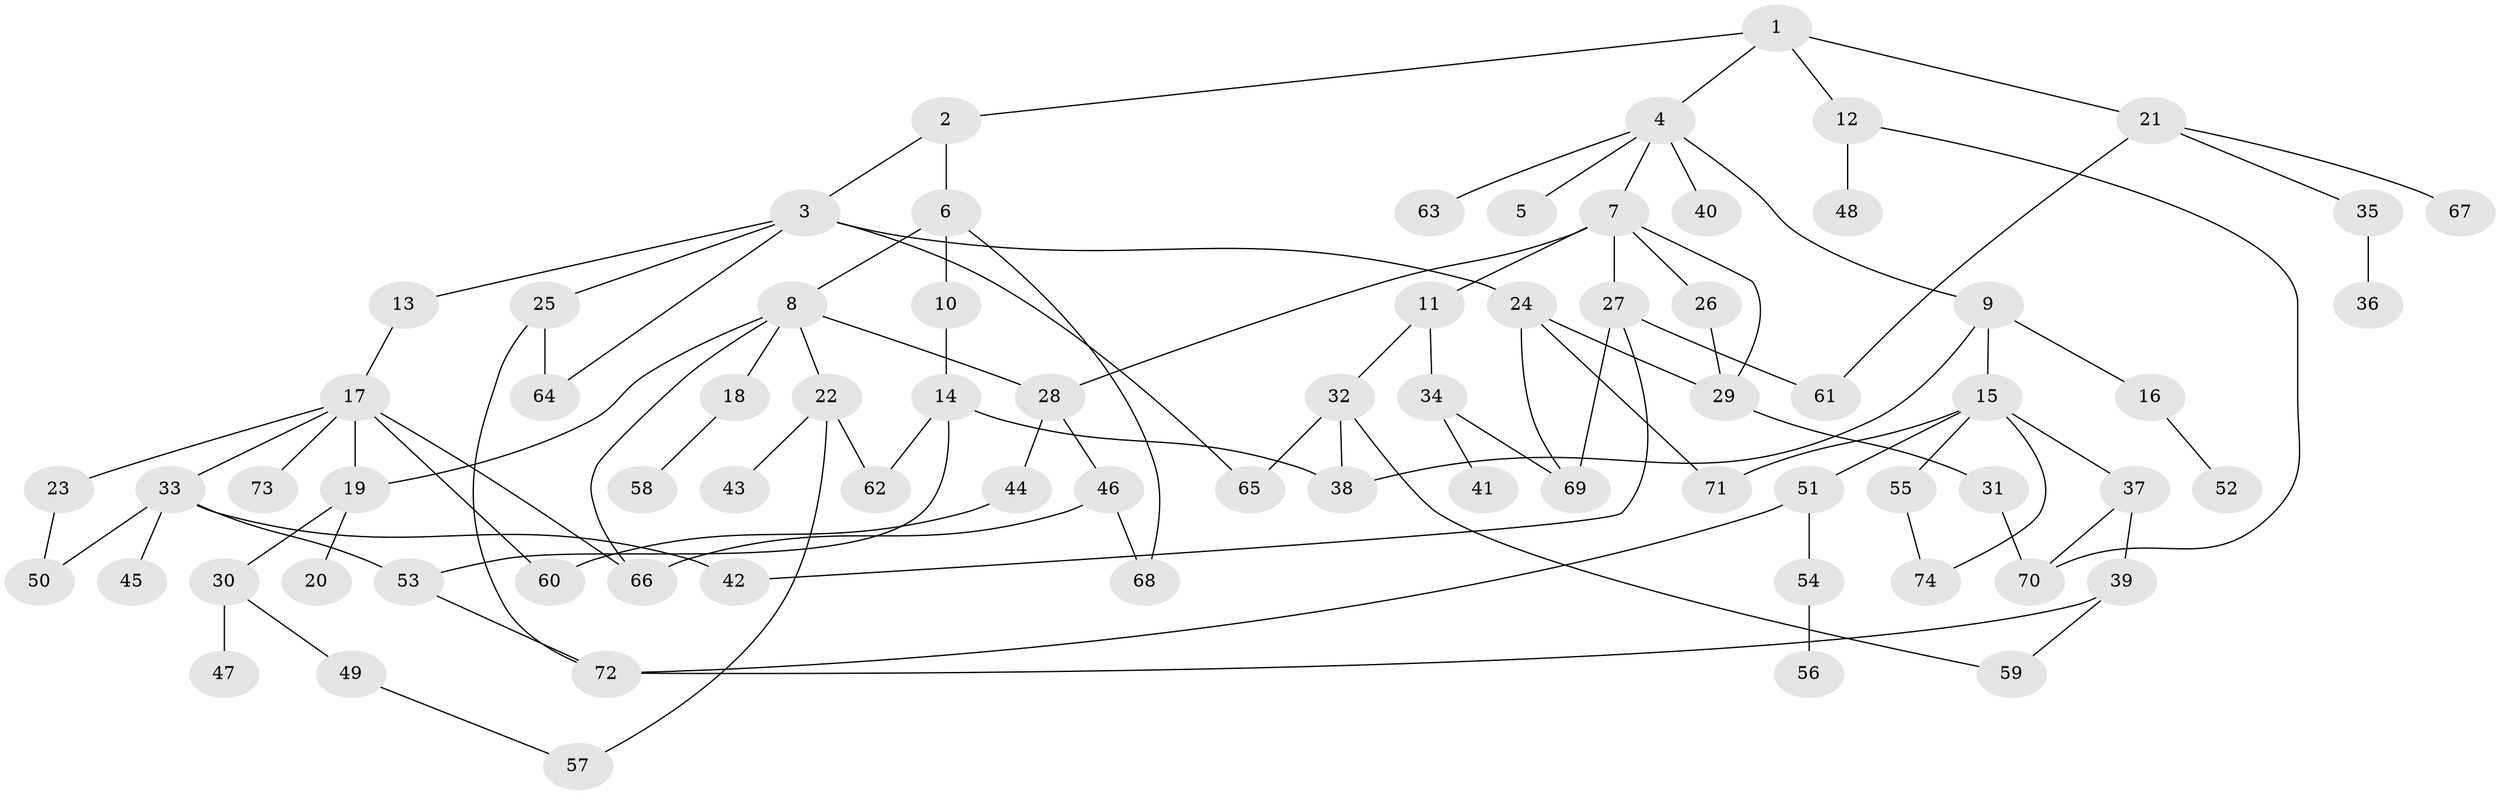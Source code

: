 // coarse degree distribution, {7: 0.022727272727272728, 5: 0.11363636363636363, 6: 0.06818181818181818, 1: 0.2727272727272727, 9: 0.022727272727272728, 4: 0.11363636363636363, 2: 0.18181818181818182, 3: 0.20454545454545456}
// Generated by graph-tools (version 1.1) at 2025/16/03/04/25 18:16:48]
// undirected, 74 vertices, 101 edges
graph export_dot {
graph [start="1"]
  node [color=gray90,style=filled];
  1;
  2;
  3;
  4;
  5;
  6;
  7;
  8;
  9;
  10;
  11;
  12;
  13;
  14;
  15;
  16;
  17;
  18;
  19;
  20;
  21;
  22;
  23;
  24;
  25;
  26;
  27;
  28;
  29;
  30;
  31;
  32;
  33;
  34;
  35;
  36;
  37;
  38;
  39;
  40;
  41;
  42;
  43;
  44;
  45;
  46;
  47;
  48;
  49;
  50;
  51;
  52;
  53;
  54;
  55;
  56;
  57;
  58;
  59;
  60;
  61;
  62;
  63;
  64;
  65;
  66;
  67;
  68;
  69;
  70;
  71;
  72;
  73;
  74;
  1 -- 2;
  1 -- 4;
  1 -- 12;
  1 -- 21;
  2 -- 3;
  2 -- 6;
  3 -- 13;
  3 -- 24;
  3 -- 25;
  3 -- 65;
  3 -- 64;
  4 -- 5;
  4 -- 7;
  4 -- 9;
  4 -- 40;
  4 -- 63;
  6 -- 8;
  6 -- 10;
  6 -- 68;
  7 -- 11;
  7 -- 26;
  7 -- 27;
  7 -- 29;
  7 -- 28;
  8 -- 18;
  8 -- 22;
  8 -- 28;
  8 -- 19;
  8 -- 66;
  9 -- 15;
  9 -- 16;
  9 -- 38;
  10 -- 14;
  11 -- 32;
  11 -- 34;
  12 -- 48;
  12 -- 70;
  13 -- 17;
  14 -- 38;
  14 -- 53;
  14 -- 62;
  15 -- 37;
  15 -- 51;
  15 -- 55;
  15 -- 71;
  15 -- 74;
  16 -- 52;
  17 -- 19;
  17 -- 23;
  17 -- 33;
  17 -- 60;
  17 -- 73;
  17 -- 66;
  18 -- 58;
  19 -- 20;
  19 -- 30;
  21 -- 35;
  21 -- 61;
  21 -- 67;
  22 -- 43;
  22 -- 57;
  22 -- 62;
  23 -- 50;
  24 -- 29;
  24 -- 71;
  24 -- 69;
  25 -- 64;
  25 -- 72;
  26 -- 29;
  27 -- 42;
  27 -- 61;
  27 -- 69;
  28 -- 44;
  28 -- 46;
  29 -- 31;
  30 -- 47;
  30 -- 49;
  31 -- 70;
  32 -- 59;
  32 -- 38;
  32 -- 65;
  33 -- 45;
  33 -- 53;
  33 -- 50;
  33 -- 42;
  34 -- 41;
  34 -- 69;
  35 -- 36;
  37 -- 39;
  37 -- 70;
  39 -- 72;
  39 -- 59;
  44 -- 60;
  46 -- 66;
  46 -- 68;
  49 -- 57;
  51 -- 54;
  51 -- 72;
  53 -- 72;
  54 -- 56;
  55 -- 74;
}
